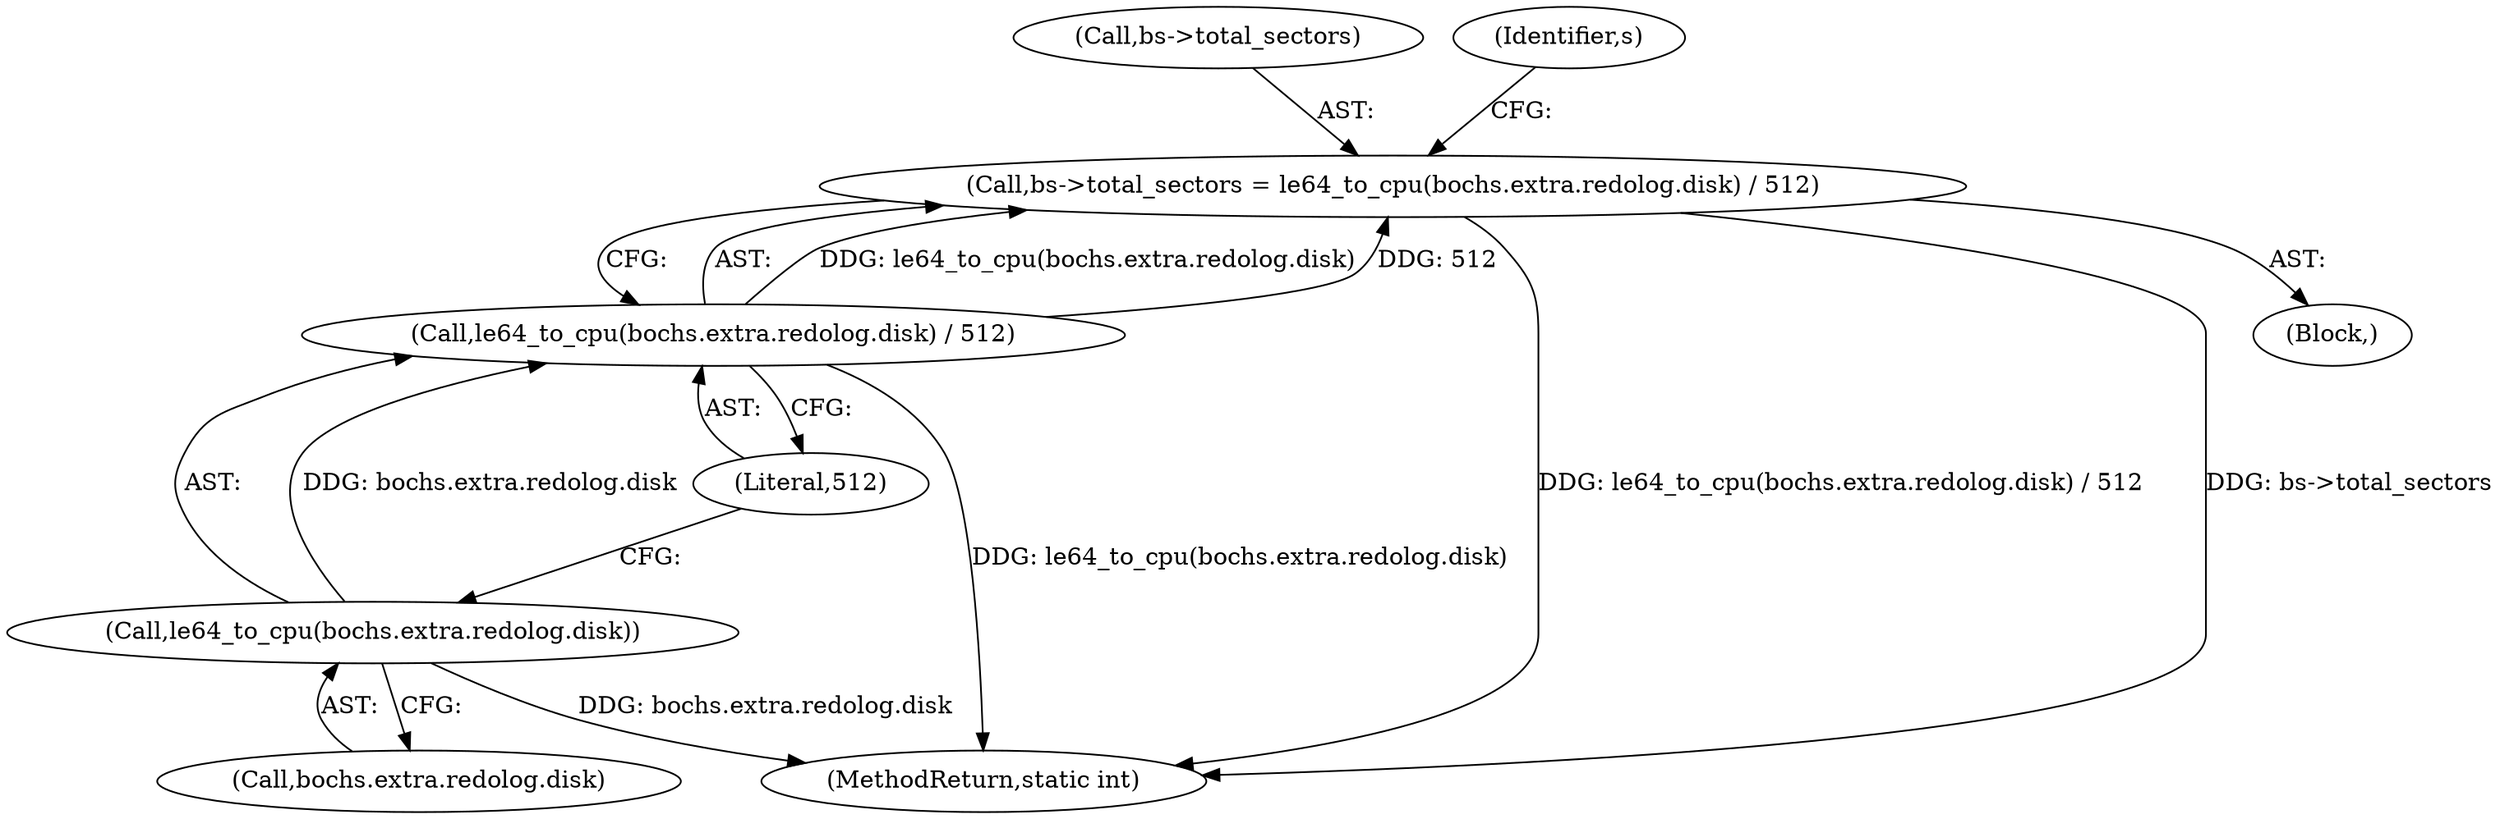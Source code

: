 digraph "0_qemu_e3737b820b45e54b059656dc3f914f895ac7a88b@pointer" {
"1000206" [label="(Call,bs->total_sectors = le64_to_cpu(bochs.extra.redolog.disk) / 512)"];
"1000210" [label="(Call,le64_to_cpu(bochs.extra.redolog.disk) / 512)"];
"1000211" [label="(Call,le64_to_cpu(bochs.extra.redolog.disk))"];
"1000210" [label="(Call,le64_to_cpu(bochs.extra.redolog.disk) / 512)"];
"1000207" [label="(Call,bs->total_sectors)"];
"1000206" [label="(Call,bs->total_sectors = le64_to_cpu(bochs.extra.redolog.disk) / 512)"];
"1000449" [label="(MethodReturn,static int)"];
"1000222" [label="(Identifier,s)"];
"1000205" [label="(Block,)"];
"1000211" [label="(Call,le64_to_cpu(bochs.extra.redolog.disk))"];
"1000219" [label="(Literal,512)"];
"1000212" [label="(Call,bochs.extra.redolog.disk)"];
"1000206" -> "1000205"  [label="AST: "];
"1000206" -> "1000210"  [label="CFG: "];
"1000207" -> "1000206"  [label="AST: "];
"1000210" -> "1000206"  [label="AST: "];
"1000222" -> "1000206"  [label="CFG: "];
"1000206" -> "1000449"  [label="DDG: le64_to_cpu(bochs.extra.redolog.disk) / 512"];
"1000206" -> "1000449"  [label="DDG: bs->total_sectors"];
"1000210" -> "1000206"  [label="DDG: le64_to_cpu(bochs.extra.redolog.disk)"];
"1000210" -> "1000206"  [label="DDG: 512"];
"1000210" -> "1000219"  [label="CFG: "];
"1000211" -> "1000210"  [label="AST: "];
"1000219" -> "1000210"  [label="AST: "];
"1000210" -> "1000449"  [label="DDG: le64_to_cpu(bochs.extra.redolog.disk)"];
"1000211" -> "1000210"  [label="DDG: bochs.extra.redolog.disk"];
"1000211" -> "1000212"  [label="CFG: "];
"1000212" -> "1000211"  [label="AST: "];
"1000219" -> "1000211"  [label="CFG: "];
"1000211" -> "1000449"  [label="DDG: bochs.extra.redolog.disk"];
}
